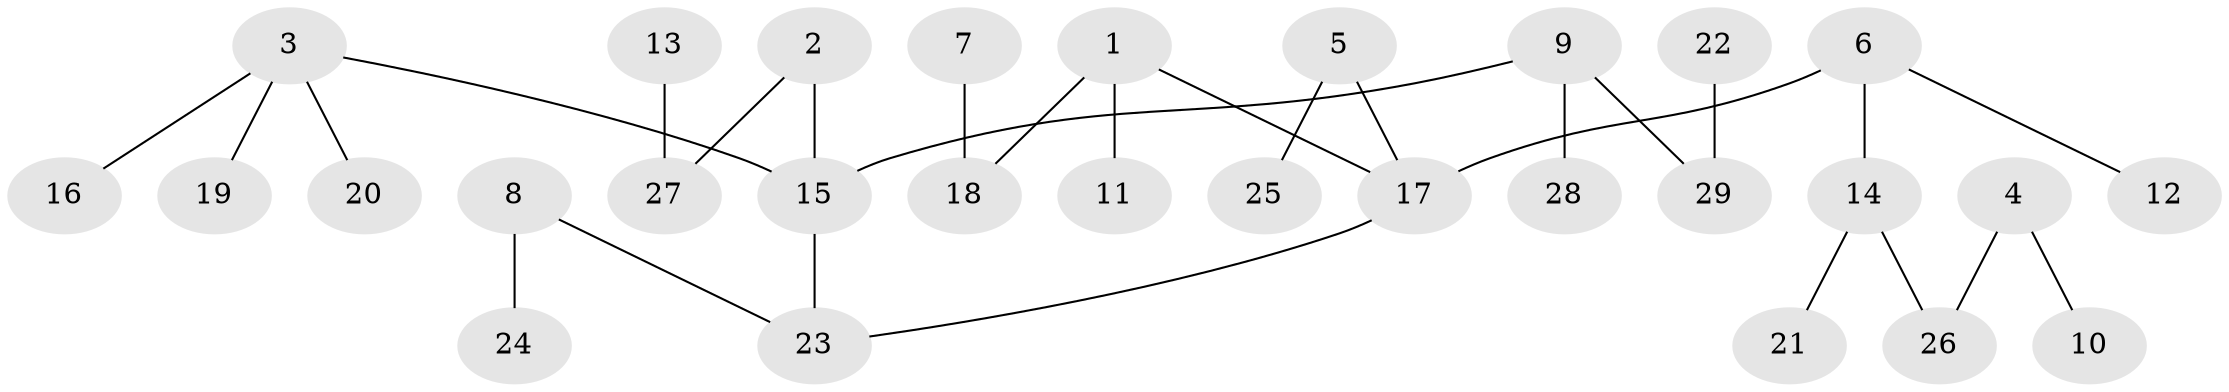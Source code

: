 // original degree distribution, {6: 0.031914893617021274, 4: 0.0851063829787234, 5: 0.02127659574468085, 3: 0.10638297872340426, 2: 0.26595744680851063, 1: 0.48936170212765956}
// Generated by graph-tools (version 1.1) at 2025/37/03/04/25 23:37:27]
// undirected, 29 vertices, 28 edges
graph export_dot {
  node [color=gray90,style=filled];
  1;
  2;
  3;
  4;
  5;
  6;
  7;
  8;
  9;
  10;
  11;
  12;
  13;
  14;
  15;
  16;
  17;
  18;
  19;
  20;
  21;
  22;
  23;
  24;
  25;
  26;
  27;
  28;
  29;
  1 -- 11 [weight=1.0];
  1 -- 17 [weight=1.0];
  1 -- 18 [weight=1.0];
  2 -- 15 [weight=1.0];
  2 -- 27 [weight=1.0];
  3 -- 15 [weight=1.0];
  3 -- 16 [weight=1.0];
  3 -- 19 [weight=1.0];
  3 -- 20 [weight=1.0];
  4 -- 10 [weight=1.0];
  4 -- 26 [weight=1.0];
  5 -- 17 [weight=1.0];
  5 -- 25 [weight=1.0];
  6 -- 12 [weight=1.0];
  6 -- 14 [weight=1.0];
  6 -- 17 [weight=1.0];
  7 -- 18 [weight=1.0];
  8 -- 23 [weight=1.0];
  8 -- 24 [weight=1.0];
  9 -- 15 [weight=1.0];
  9 -- 28 [weight=1.0];
  9 -- 29 [weight=1.0];
  13 -- 27 [weight=1.0];
  14 -- 21 [weight=1.0];
  14 -- 26 [weight=1.0];
  15 -- 23 [weight=1.0];
  17 -- 23 [weight=1.0];
  22 -- 29 [weight=1.0];
}
